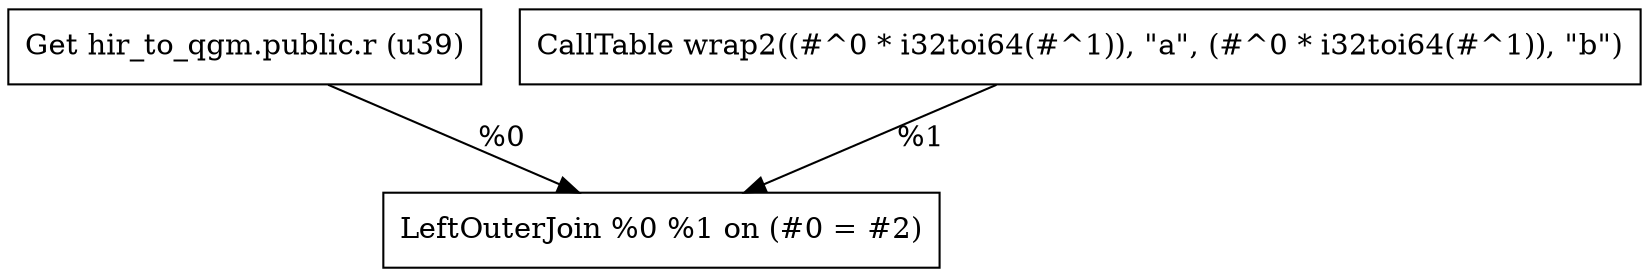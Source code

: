 digraph G {
    node0 [shape = record, label="Get hir_to_qgm.public.r (u39)\l"]
    node1 [shape = record, label="CallTable wrap2((#^0 * i32toi64(#^1)), \"a\", (#^0 * i32toi64(#^1)), \"b\")\l"]
    node2 [shape = record, label="LeftOuterJoin %0 %1 on (#0 = #2)\l"]
    node1 -> node2 [label = "%1\l"]
    node0 -> node2 [label = "%0\l"]
}
